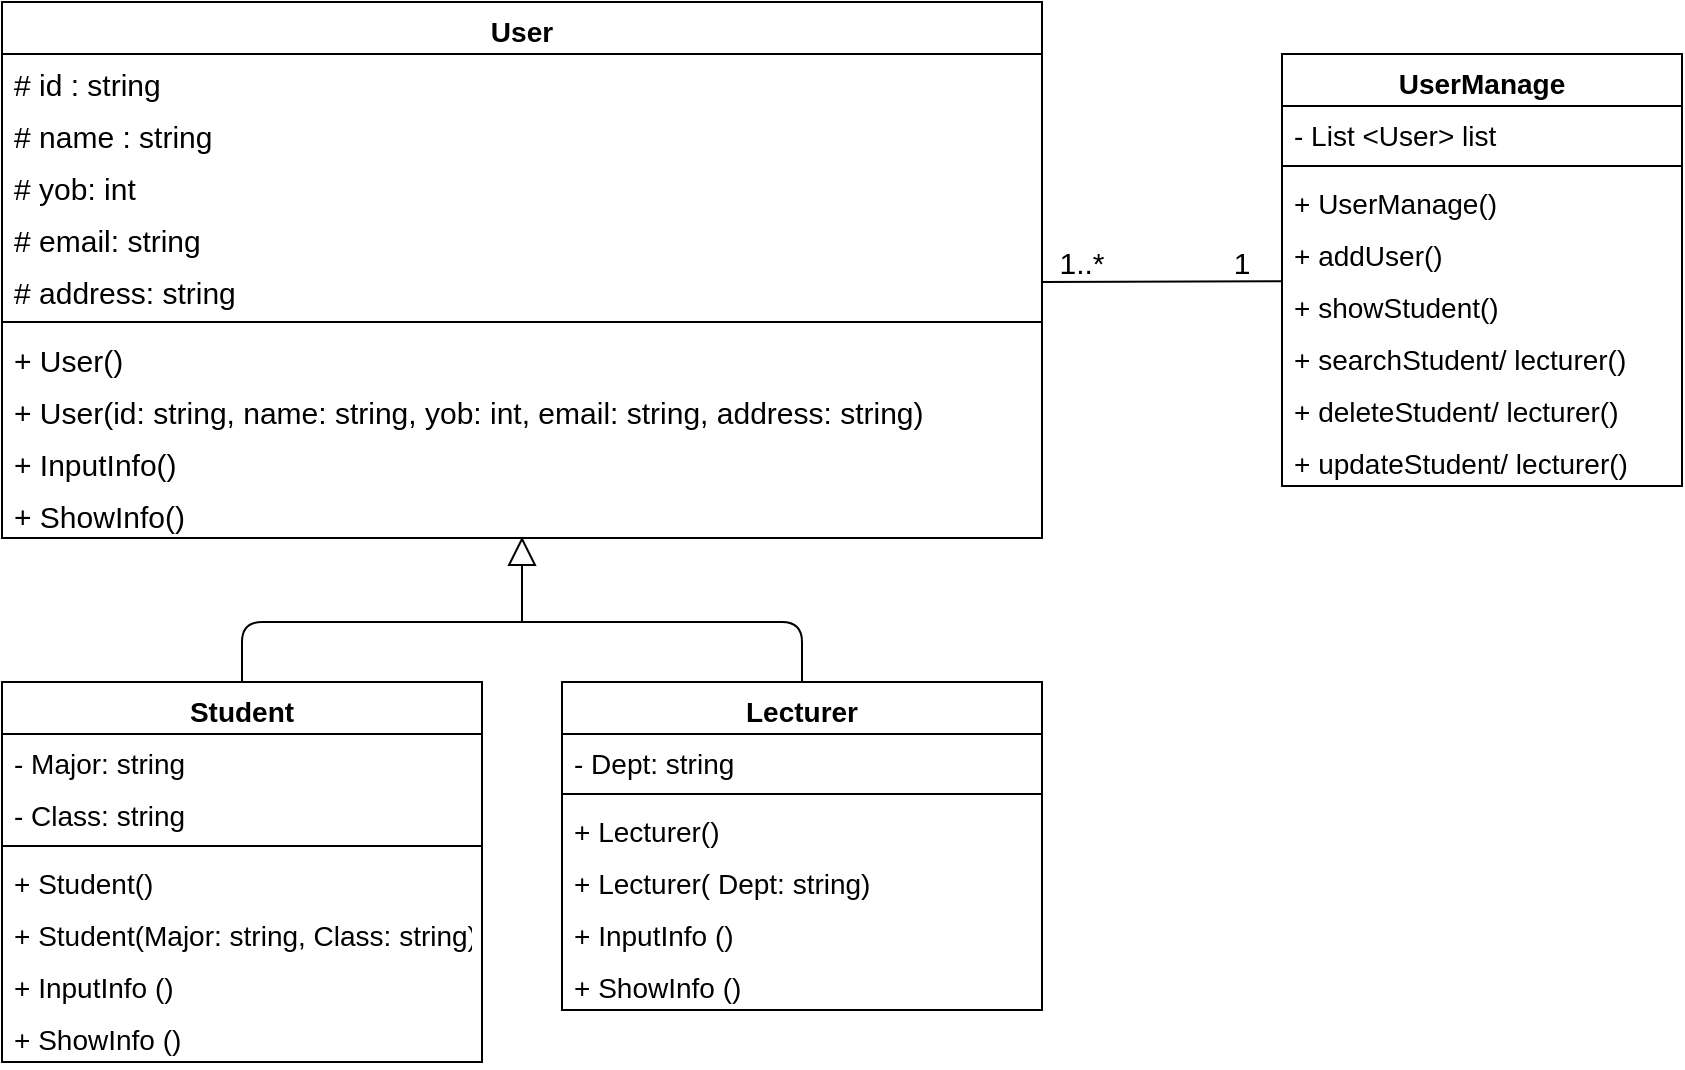<mxfile version="14.7.8" type="github">
  <diagram id="WYTzJm8cab6YRDKiG28r" name="Page-1">
    <mxGraphModel dx="988" dy="538" grid="1" gridSize="10" guides="1" tooltips="1" connect="1" arrows="1" fold="1" page="1" pageScale="1" pageWidth="1169" pageHeight="1654" math="0" shadow="0">
      <root>
        <mxCell id="0" />
        <mxCell id="1" parent="0" />
        <mxCell id="ggqlYGq-WJ3wJeB63mS9-2" value="User" style="swimlane;fontStyle=1;align=center;verticalAlign=top;childLayout=stackLayout;horizontal=1;startSize=26;horizontalStack=0;resizeParent=1;resizeParentMax=0;resizeLast=0;collapsible=1;marginBottom=0;fontSize=14;" parent="1" vertex="1">
          <mxGeometry x="40" y="80" width="520" height="268" as="geometry" />
        </mxCell>
        <mxCell id="ggqlYGq-WJ3wJeB63mS9-3" value="# id : string" style="text;strokeColor=none;fillColor=none;align=left;verticalAlign=top;spacingLeft=4;spacingRight=4;overflow=hidden;rotatable=0;points=[[0,0.5],[1,0.5]];portConstraint=eastwest;fontSize=15;" parent="ggqlYGq-WJ3wJeB63mS9-2" vertex="1">
          <mxGeometry y="26" width="520" height="26" as="geometry" />
        </mxCell>
        <mxCell id="ggqlYGq-WJ3wJeB63mS9-6" value="# name : string" style="text;strokeColor=none;fillColor=none;align=left;verticalAlign=top;spacingLeft=4;spacingRight=4;overflow=hidden;rotatable=0;points=[[0,0.5],[1,0.5]];portConstraint=eastwest;fontSize=15;" parent="ggqlYGq-WJ3wJeB63mS9-2" vertex="1">
          <mxGeometry y="52" width="520" height="26" as="geometry" />
        </mxCell>
        <mxCell id="ggqlYGq-WJ3wJeB63mS9-45" value="# yob: int" style="text;strokeColor=none;fillColor=none;align=left;verticalAlign=top;spacingLeft=4;spacingRight=4;overflow=hidden;rotatable=0;points=[[0,0.5],[1,0.5]];portConstraint=eastwest;fontSize=15;" parent="ggqlYGq-WJ3wJeB63mS9-2" vertex="1">
          <mxGeometry y="78" width="520" height="26" as="geometry" />
        </mxCell>
        <mxCell id="ggqlYGq-WJ3wJeB63mS9-8" value="# email: string" style="text;strokeColor=none;fillColor=none;align=left;verticalAlign=top;spacingLeft=4;spacingRight=4;overflow=hidden;rotatable=0;points=[[0,0.5],[1,0.5]];portConstraint=eastwest;fontSize=15;" parent="ggqlYGq-WJ3wJeB63mS9-2" vertex="1">
          <mxGeometry y="104" width="520" height="26" as="geometry" />
        </mxCell>
        <mxCell id="dsOnLZrzFneNYsplLvH_-1" value="# address: string" style="text;strokeColor=none;fillColor=none;align=left;verticalAlign=top;spacingLeft=4;spacingRight=4;overflow=hidden;rotatable=0;points=[[0,0.5],[1,0.5]];portConstraint=eastwest;fontSize=15;" parent="ggqlYGq-WJ3wJeB63mS9-2" vertex="1">
          <mxGeometry y="130" width="520" height="26" as="geometry" />
        </mxCell>
        <mxCell id="ggqlYGq-WJ3wJeB63mS9-4" value="" style="line;strokeWidth=1;fillColor=none;align=left;verticalAlign=middle;spacingTop=-1;spacingLeft=3;spacingRight=3;rotatable=0;labelPosition=right;points=[];portConstraint=eastwest;" parent="ggqlYGq-WJ3wJeB63mS9-2" vertex="1">
          <mxGeometry y="156" width="520" height="8" as="geometry" />
        </mxCell>
        <mxCell id="ggqlYGq-WJ3wJeB63mS9-5" value="+ User()" style="text;strokeColor=none;fillColor=none;align=left;verticalAlign=top;spacingLeft=4;spacingRight=4;overflow=hidden;rotatable=0;points=[[0,0.5],[1,0.5]];portConstraint=eastwest;fontSize=15;" parent="ggqlYGq-WJ3wJeB63mS9-2" vertex="1">
          <mxGeometry y="164" width="520" height="26" as="geometry" />
        </mxCell>
        <mxCell id="ggqlYGq-WJ3wJeB63mS9-9" value="+ User(id: string, name: string, yob: int, email: string, address: string)" style="text;strokeColor=none;fillColor=none;align=left;verticalAlign=top;spacingLeft=4;spacingRight=4;overflow=hidden;rotatable=0;points=[[0,0.5],[1,0.5]];portConstraint=eastwest;fontSize=15;" parent="ggqlYGq-WJ3wJeB63mS9-2" vertex="1">
          <mxGeometry y="190" width="520" height="26" as="geometry" />
        </mxCell>
        <mxCell id="ggqlYGq-WJ3wJeB63mS9-11" value="+ InputInfo()" style="text;strokeColor=none;fillColor=none;align=left;verticalAlign=top;spacingLeft=4;spacingRight=4;overflow=hidden;rotatable=0;points=[[0,0.5],[1,0.5]];portConstraint=eastwest;fontSize=15;" parent="ggqlYGq-WJ3wJeB63mS9-2" vertex="1">
          <mxGeometry y="216" width="520" height="26" as="geometry" />
        </mxCell>
        <mxCell id="ggqlYGq-WJ3wJeB63mS9-46" value="+ ShowInfo()" style="text;strokeColor=none;fillColor=none;align=left;verticalAlign=top;spacingLeft=4;spacingRight=4;overflow=hidden;rotatable=0;points=[[0,0.5],[1,0.5]];portConstraint=eastwest;fontSize=15;" parent="ggqlYGq-WJ3wJeB63mS9-2" vertex="1">
          <mxGeometry y="242" width="520" height="26" as="geometry" />
        </mxCell>
        <mxCell id="dsOnLZrzFneNYsplLvH_-3" value="UserManage" style="swimlane;fontStyle=1;align=center;verticalAlign=top;childLayout=stackLayout;horizontal=1;startSize=26;horizontalStack=0;resizeParent=1;resizeParentMax=0;resizeLast=0;collapsible=1;marginBottom=0;fontSize=14;" parent="1" vertex="1">
          <mxGeometry x="680" y="106" width="200" height="216" as="geometry" />
        </mxCell>
        <mxCell id="dsOnLZrzFneNYsplLvH_-4" value="- List &lt;User&gt; list" style="text;strokeColor=none;fillColor=none;align=left;verticalAlign=top;spacingLeft=4;spacingRight=4;overflow=hidden;rotatable=0;points=[[0,0.5],[1,0.5]];portConstraint=eastwest;fontSize=14;" parent="dsOnLZrzFneNYsplLvH_-3" vertex="1">
          <mxGeometry y="26" width="200" height="26" as="geometry" />
        </mxCell>
        <mxCell id="dsOnLZrzFneNYsplLvH_-5" value="" style="line;strokeWidth=1;fillColor=none;align=left;verticalAlign=middle;spacingTop=-1;spacingLeft=3;spacingRight=3;rotatable=0;labelPosition=right;points=[];portConstraint=eastwest;" parent="dsOnLZrzFneNYsplLvH_-3" vertex="1">
          <mxGeometry y="52" width="200" height="8" as="geometry" />
        </mxCell>
        <mxCell id="dsOnLZrzFneNYsplLvH_-6" value="+ UserManage()" style="text;strokeColor=none;fillColor=none;align=left;verticalAlign=top;spacingLeft=4;spacingRight=4;overflow=hidden;rotatable=0;points=[[0,0.5],[1,0.5]];portConstraint=eastwest;fontSize=14;" parent="dsOnLZrzFneNYsplLvH_-3" vertex="1">
          <mxGeometry y="60" width="200" height="26" as="geometry" />
        </mxCell>
        <mxCell id="dsOnLZrzFneNYsplLvH_-7" value="+ addUser()" style="text;strokeColor=none;fillColor=none;align=left;verticalAlign=top;spacingLeft=4;spacingRight=4;overflow=hidden;rotatable=0;points=[[0,0.5],[1,0.5]];portConstraint=eastwest;fontSize=14;" parent="dsOnLZrzFneNYsplLvH_-3" vertex="1">
          <mxGeometry y="86" width="200" height="26" as="geometry" />
        </mxCell>
        <mxCell id="dsOnLZrzFneNYsplLvH_-8" value="+ showStudent()" style="text;strokeColor=none;fillColor=none;align=left;verticalAlign=top;spacingLeft=4;spacingRight=4;overflow=hidden;rotatable=0;points=[[0,0.5],[1,0.5]];portConstraint=eastwest;fontSize=14;" parent="dsOnLZrzFneNYsplLvH_-3" vertex="1">
          <mxGeometry y="112" width="200" height="26" as="geometry" />
        </mxCell>
        <mxCell id="dsOnLZrzFneNYsplLvH_-9" value="+ searchStudent/ lecturer()" style="text;strokeColor=none;fillColor=none;align=left;verticalAlign=top;spacingLeft=4;spacingRight=4;overflow=hidden;rotatable=0;points=[[0,0.5],[1,0.5]];portConstraint=eastwest;fontSize=14;" parent="dsOnLZrzFneNYsplLvH_-3" vertex="1">
          <mxGeometry y="138" width="200" height="26" as="geometry" />
        </mxCell>
        <mxCell id="dsOnLZrzFneNYsplLvH_-10" value="+ deleteStudent/ lecturer()" style="text;strokeColor=none;fillColor=none;align=left;verticalAlign=top;spacingLeft=4;spacingRight=4;overflow=hidden;rotatable=0;points=[[0,0.5],[1,0.5]];portConstraint=eastwest;fontSize=14;" parent="dsOnLZrzFneNYsplLvH_-3" vertex="1">
          <mxGeometry y="164" width="200" height="26" as="geometry" />
        </mxCell>
        <mxCell id="dsOnLZrzFneNYsplLvH_-11" value="+ updateStudent/ lecturer()" style="text;strokeColor=none;fillColor=none;align=left;verticalAlign=top;spacingLeft=4;spacingRight=4;overflow=hidden;rotatable=0;points=[[0,0.5],[1,0.5]];portConstraint=eastwest;fontSize=14;" parent="dsOnLZrzFneNYsplLvH_-3" vertex="1">
          <mxGeometry y="190" width="200" height="26" as="geometry" />
        </mxCell>
        <mxCell id="dsOnLZrzFneNYsplLvH_-13" value="&lt;font style=&quot;font-size: 15px&quot;&gt;1..*&lt;/font&gt;" style="text;html=1;strokeColor=none;fillColor=none;align=center;verticalAlign=middle;whiteSpace=wrap;rounded=0;fontSize=14;" parent="1" vertex="1">
          <mxGeometry x="560" y="200" width="40" height="20" as="geometry" />
        </mxCell>
        <mxCell id="dsOnLZrzFneNYsplLvH_-14" value="&lt;span style=&quot;font-size: 15px&quot;&gt;1&lt;/span&gt;" style="text;html=1;strokeColor=none;fillColor=none;align=center;verticalAlign=middle;whiteSpace=wrap;rounded=0;fontSize=14;" parent="1" vertex="1">
          <mxGeometry x="640" y="200" width="40" height="20" as="geometry" />
        </mxCell>
        <mxCell id="0V-LxXBHDf67Q5BUMPsv-2" value="Student" style="swimlane;fontStyle=1;align=center;verticalAlign=top;childLayout=stackLayout;horizontal=1;startSize=26;horizontalStack=0;resizeParent=1;resizeParentMax=0;resizeLast=0;collapsible=1;marginBottom=0;fontSize=14;" vertex="1" parent="1">
          <mxGeometry x="40" y="420" width="240" height="190" as="geometry" />
        </mxCell>
        <mxCell id="0V-LxXBHDf67Q5BUMPsv-3" value="- Major: string" style="text;strokeColor=none;fillColor=none;align=left;verticalAlign=top;spacingLeft=4;spacingRight=4;overflow=hidden;rotatable=0;points=[[0,0.5],[1,0.5]];portConstraint=eastwest;fontSize=14;" vertex="1" parent="0V-LxXBHDf67Q5BUMPsv-2">
          <mxGeometry y="26" width="240" height="26" as="geometry" />
        </mxCell>
        <mxCell id="0V-LxXBHDf67Q5BUMPsv-11" value="- Class: string" style="text;strokeColor=none;fillColor=none;align=left;verticalAlign=top;spacingLeft=4;spacingRight=4;overflow=hidden;rotatable=0;points=[[0,0.5],[1,0.5]];portConstraint=eastwest;fontSize=14;" vertex="1" parent="0V-LxXBHDf67Q5BUMPsv-2">
          <mxGeometry y="52" width="240" height="26" as="geometry" />
        </mxCell>
        <mxCell id="0V-LxXBHDf67Q5BUMPsv-4" value="" style="line;strokeWidth=1;fillColor=none;align=left;verticalAlign=middle;spacingTop=-1;spacingLeft=3;spacingRight=3;rotatable=0;labelPosition=right;points=[];portConstraint=eastwest;" vertex="1" parent="0V-LxXBHDf67Q5BUMPsv-2">
          <mxGeometry y="78" width="240" height="8" as="geometry" />
        </mxCell>
        <mxCell id="0V-LxXBHDf67Q5BUMPsv-5" value="+ Student()" style="text;strokeColor=none;fillColor=none;align=left;verticalAlign=top;spacingLeft=4;spacingRight=4;overflow=hidden;rotatable=0;points=[[0,0.5],[1,0.5]];portConstraint=eastwest;fontSize=14;" vertex="1" parent="0V-LxXBHDf67Q5BUMPsv-2">
          <mxGeometry y="86" width="240" height="26" as="geometry" />
        </mxCell>
        <mxCell id="0V-LxXBHDf67Q5BUMPsv-6" value="+ Student(Major: string, Class: string)" style="text;strokeColor=none;fillColor=none;align=left;verticalAlign=top;spacingLeft=4;spacingRight=4;overflow=hidden;rotatable=0;points=[[0,0.5],[1,0.5]];portConstraint=eastwest;fontSize=14;" vertex="1" parent="0V-LxXBHDf67Q5BUMPsv-2">
          <mxGeometry y="112" width="240" height="26" as="geometry" />
        </mxCell>
        <mxCell id="0V-LxXBHDf67Q5BUMPsv-7" value="+ InputInfo ()" style="text;strokeColor=none;fillColor=none;align=left;verticalAlign=top;spacingLeft=4;spacingRight=4;overflow=hidden;rotatable=0;points=[[0,0.5],[1,0.5]];portConstraint=eastwest;fontSize=14;" vertex="1" parent="0V-LxXBHDf67Q5BUMPsv-2">
          <mxGeometry y="138" width="240" height="26" as="geometry" />
        </mxCell>
        <mxCell id="0V-LxXBHDf67Q5BUMPsv-8" value="+ ShowInfo ()" style="text;strokeColor=none;fillColor=none;align=left;verticalAlign=top;spacingLeft=4;spacingRight=4;overflow=hidden;rotatable=0;points=[[0,0.5],[1,0.5]];portConstraint=eastwest;fontSize=14;" vertex="1" parent="0V-LxXBHDf67Q5BUMPsv-2">
          <mxGeometry y="164" width="240" height="26" as="geometry" />
        </mxCell>
        <mxCell id="0V-LxXBHDf67Q5BUMPsv-12" value="Lecturer" style="swimlane;fontStyle=1;align=center;verticalAlign=top;childLayout=stackLayout;horizontal=1;startSize=26;horizontalStack=0;resizeParent=1;resizeParentMax=0;resizeLast=0;collapsible=1;marginBottom=0;fontSize=14;" vertex="1" parent="1">
          <mxGeometry x="320" y="420" width="240" height="164" as="geometry" />
        </mxCell>
        <mxCell id="0V-LxXBHDf67Q5BUMPsv-13" value="- Dept: string" style="text;strokeColor=none;fillColor=none;align=left;verticalAlign=top;spacingLeft=4;spacingRight=4;overflow=hidden;rotatable=0;points=[[0,0.5],[1,0.5]];portConstraint=eastwest;fontSize=14;" vertex="1" parent="0V-LxXBHDf67Q5BUMPsv-12">
          <mxGeometry y="26" width="240" height="26" as="geometry" />
        </mxCell>
        <mxCell id="0V-LxXBHDf67Q5BUMPsv-15" value="" style="line;strokeWidth=1;fillColor=none;align=left;verticalAlign=middle;spacingTop=-1;spacingLeft=3;spacingRight=3;rotatable=0;labelPosition=right;points=[];portConstraint=eastwest;" vertex="1" parent="0V-LxXBHDf67Q5BUMPsv-12">
          <mxGeometry y="52" width="240" height="8" as="geometry" />
        </mxCell>
        <mxCell id="0V-LxXBHDf67Q5BUMPsv-16" value="+ Lecturer()" style="text;strokeColor=none;fillColor=none;align=left;verticalAlign=top;spacingLeft=4;spacingRight=4;overflow=hidden;rotatable=0;points=[[0,0.5],[1,0.5]];portConstraint=eastwest;fontSize=14;" vertex="1" parent="0V-LxXBHDf67Q5BUMPsv-12">
          <mxGeometry y="60" width="240" height="26" as="geometry" />
        </mxCell>
        <mxCell id="0V-LxXBHDf67Q5BUMPsv-17" value="+ Lecturer( Dept: string)" style="text;strokeColor=none;fillColor=none;align=left;verticalAlign=top;spacingLeft=4;spacingRight=4;overflow=hidden;rotatable=0;points=[[0,0.5],[1,0.5]];portConstraint=eastwest;fontSize=14;" vertex="1" parent="0V-LxXBHDf67Q5BUMPsv-12">
          <mxGeometry y="86" width="240" height="26" as="geometry" />
        </mxCell>
        <mxCell id="0V-LxXBHDf67Q5BUMPsv-18" value="+ InputInfo ()" style="text;strokeColor=none;fillColor=none;align=left;verticalAlign=top;spacingLeft=4;spacingRight=4;overflow=hidden;rotatable=0;points=[[0,0.5],[1,0.5]];portConstraint=eastwest;fontSize=14;" vertex="1" parent="0V-LxXBHDf67Q5BUMPsv-12">
          <mxGeometry y="112" width="240" height="26" as="geometry" />
        </mxCell>
        <mxCell id="0V-LxXBHDf67Q5BUMPsv-19" value="+ ShowInfo ()" style="text;strokeColor=none;fillColor=none;align=left;verticalAlign=top;spacingLeft=4;spacingRight=4;overflow=hidden;rotatable=0;points=[[0,0.5],[1,0.5]];portConstraint=eastwest;fontSize=14;" vertex="1" parent="0V-LxXBHDf67Q5BUMPsv-12">
          <mxGeometry y="138" width="240" height="26" as="geometry" />
        </mxCell>
        <mxCell id="0V-LxXBHDf67Q5BUMPsv-22" value="" style="endArrow=none;html=1;exitX=0.5;exitY=0;exitDx=0;exitDy=0;entryX=0.5;entryY=0;entryDx=0;entryDy=0;" edge="1" parent="1" source="0V-LxXBHDf67Q5BUMPsv-2" target="0V-LxXBHDf67Q5BUMPsv-12">
          <mxGeometry width="50" height="50" relative="1" as="geometry">
            <mxPoint x="220" y="430" as="sourcePoint" />
            <mxPoint x="270" y="380" as="targetPoint" />
            <Array as="points">
              <mxPoint x="160" y="390" />
              <mxPoint x="290" y="390" />
              <mxPoint x="440" y="390" />
            </Array>
          </mxGeometry>
        </mxCell>
        <mxCell id="0V-LxXBHDf67Q5BUMPsv-25" value="" style="endArrow=block;endFill=0;endSize=12;html=1;entryX=0.5;entryY=0.976;entryDx=0;entryDy=0;entryPerimeter=0;" edge="1" parent="1" target="ggqlYGq-WJ3wJeB63mS9-46">
          <mxGeometry width="160" relative="1" as="geometry">
            <mxPoint x="300" y="390" as="sourcePoint" />
            <mxPoint x="300" y="350" as="targetPoint" />
          </mxGeometry>
        </mxCell>
        <mxCell id="0V-LxXBHDf67Q5BUMPsv-26" value="" style="endArrow=none;html=1;exitX=0.999;exitY=0.385;exitDx=0;exitDy=0;exitPerimeter=0;entryX=-0.002;entryY=1.064;entryDx=0;entryDy=0;entryPerimeter=0;" edge="1" parent="1" source="dsOnLZrzFneNYsplLvH_-1" target="dsOnLZrzFneNYsplLvH_-7">
          <mxGeometry width="50" height="50" relative="1" as="geometry">
            <mxPoint x="660" y="350" as="sourcePoint" />
            <mxPoint x="710" y="300" as="targetPoint" />
          </mxGeometry>
        </mxCell>
      </root>
    </mxGraphModel>
  </diagram>
</mxfile>
